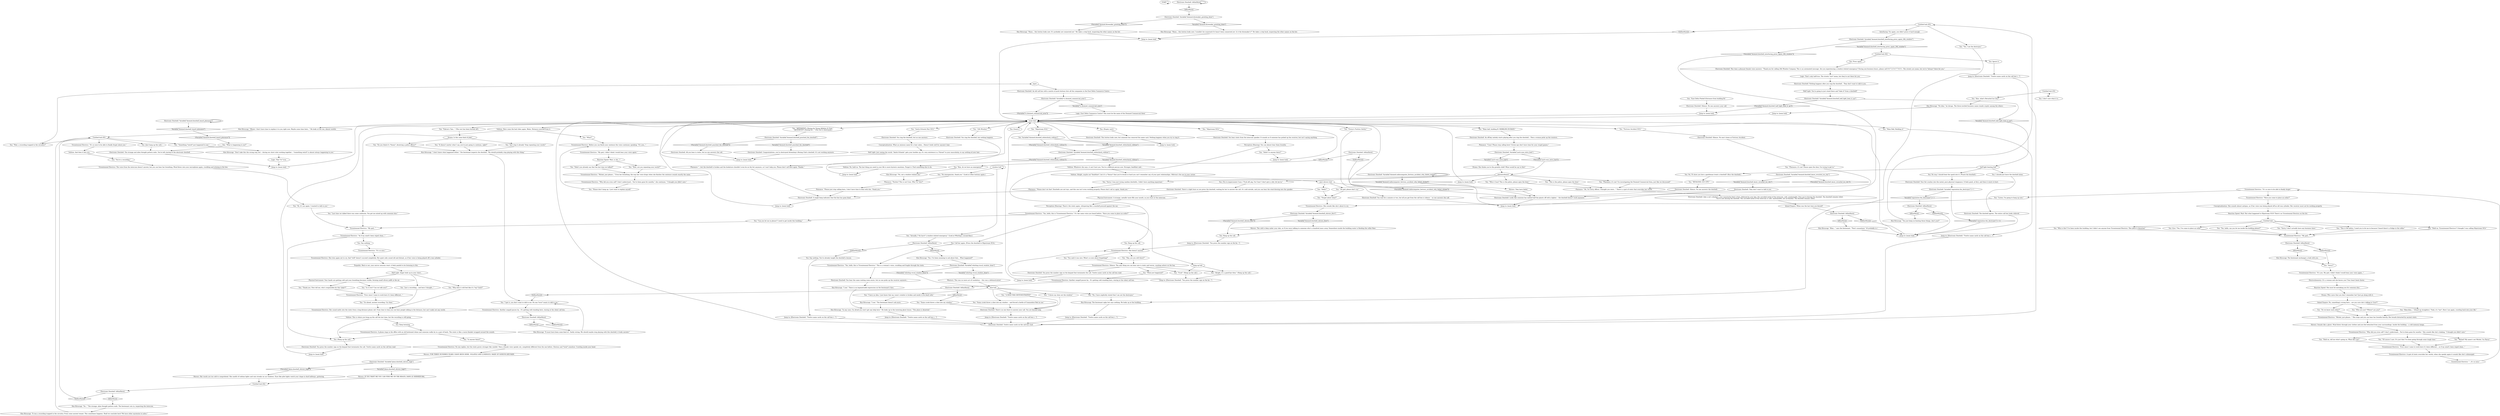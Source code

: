 # DOOMED / ELECTRONIC DOORBELL
# This is a doorbell intercom that lets you call up all the failed businesses in the Doomed Commercial Area.
# ==================================================
digraph G {
	  0 [label="START"];
	  1 [label="input"];
	  2 [label="Kim Kitsuragi: \"Mhmh. I don't have time to explain it to you right now. Maybe some time later...\" He looks at the sea, almost wistful."];
	  3 [label="You: \"Main Hall, Building A.\""];
	  4 [label="You: \"REVACHOL ICE CITY.\""];
	  5 [label="Electronic Doorbell: Like a cat's whiskers, your moustache feels it first, followed by your lips: the corroded metal of the intercom, cold, unattainable. Now you're kissing the doorbell. The doorbell remains silent.\nYou're now kissing the doorbell. The corroded metal of the intercom is cold, unattainable; not un-familiar. The doorbell remains silent."];
	  6 [label="Plaisance: \"...but the doorbell is broken and the bookstore shouldn't even be on the list anymore, so I can't help you. Please don't call here again. Thanks.\""];
	  7 [label="Interfacing: Try again, you didn't press it hard enough."];
	  8 [label="You: \"No, I have explicitly stated that I am not the destroyer.\""];
	  9 [label="You: \"Some crook threw a shoe into my window.\""];
	  10 [label="Kim Kitsuragi: \"I don't know what happened either.\" The lieutenant inspects the doorbell. \"We should probably stop playing with this thing.\""];
	  11 [label="Tricentennial Electrics: The voice from the intercom doesn't answer, but you can hear her breathing. Wind blows into your microphone again, crackling and echoing in the box."];
	  12 [label="Tricentennial Electrics: She tries again not to cry. And *still* doesn't succeed completely. Her quiet sobs sound old and distant, as if her voice is being played off a wax cylinder."];
	  13 [label="Tricentennial Electrics: \"It's so nice to be able to finally forget about you.\""];
	  14 [label="You: \"What is happening to me?\""];
	  15 [label="Electronic Doorbell: An off-key melody starts playing after you ring the doorbell... Then a woman picks up the receiver..."];
	  16 [label="Electronic Doorbell: Nothing happens after you ring the doorbell... They don't want to talk to you."];
	  17 [label="window hub"];
	  18 [label="You: \"Kim, do we have an emergency?\""];
	  19 [label="Untitled hub (03)"];
	  20 [label="Jump to: [Electronic Doorbell: \"Twelve name cards on the call box r...\"]"];
	  21 [label="Jump to: [Electronic Doorbell: \"Twelve name cards on the call box r...\"]"];
	  22 [label="Electronic Doorbell: Variable[\"doomed.doorbell_heard_plaisance\"]"];
	  23 [label="Variable[\"doomed.doorbell_heard_plaisance\"]", shape=diamond];
	  24 [label="!(Variable[\"doomed.doorbell_heard_plaisance\"])", shape=diamond];
	  25 [label="Electronic Doorbell: You hear the same waiting room music, but no one picks up the receiver anymore..."];
	  26 [label="Tricentennial Electrics: \"Have you come to place an order?\""];
	  27 [label="You: \"Forget about what?\""];
	  28 [label="Tricentennial Electrics: She doesn't answer."];
	  29 [label="Electronic Doorbell: You press the number sign on the keypad that terminates the call. Twelve name cards on the call box read:"];
	  30 [label="You: \"I get it, you don't want to talk to me. No one *ever* wants to talk to me.\""];
	  31 [label="hang up hub"];
	  32 [label="You: \"Last time we talked there was some confusion. You got me mixed up with someone else.\""];
	  33 [label="You: \"Please don't hang up. I just want to explain myself.\""];
	  34 [label="Drama: Is this some kind of joke?"];
	  35 [label="Electronic Doorbell: Looks like someone has melted half the plastic off with a lighter -- the doorbell doesn't work anymore."];
	  36 [label="Jump to: [main hub]"];
	  37 [label="Electronic Doorbell: IsKimHere()"];
	  38 [label="IsKimHere()", shape=diamond];
	  39 [label="!(IsKimHere())", shape=diamond];
	  40 [label="You: Say nothing. You've already taught the doorbell a lesson."];
	  41 [label="Electronic Doorbell: There's no one there to answer your call. You are beyond help."];
	  42 [label="Kim Kitsuragi: \"I see.\" There is an impenetrable expression on the lieutenant's face."];
	  43 [label="Jump to: [main hub]"];
	  44 [label="Tricentennial Electrics: \"Yes, hello, this is Tricentennial Electrics.\" This is a woman's voice, crackling and fragile through the static."];
	  45 [label="Electronic Doorbell: There's a light buzz as you press the doorbell, waiting for her to answer the call. It's cold outside, and you can hear the wind blowing into the speaker."];
	  46 [label="Plaisance: \"Pardon? This is not Cuno. Who *is* this?\""];
	  47 [label="Jump to: [Electronic Doorbell: \"Twelve name cards on the call box r...\"]"];
	  48 [label="Jump to: [main hub]"];
	  49 [label="You: \"Plaisance, it's me! Please open the door, I'm trying to get in.\""];
	  50 [label="Electronic Doorbell: Variable[\"doomed.radiocomputer_fortress_accident_why_failed_clicked\"]"];
	  51 [label="Variable[\"doomed.radiocomputer_fortress_accident_why_failed_clicked\"]", shape=diamond];
	  52 [label="!(Variable[\"doomed.radiocomputer_fortress_accident_why_failed_clicked\"])", shape=diamond];
	  53 [label="You: Hang up the call."];
	  54 [label="post shivers hub"];
	  55 [label="You: Call her again. (Press the doorbell to Slipstream SCA.)"];
	  56 [label="You: \"Hi, it's me again. I wanted to talk to you.\""];
	  57 [label="Physical Instrument: Your hands are getting cold and your breathing becomes visible, forming small silvery puffs in the air."];
	  58 [label="You: \"Go ahead, ancient recording. Cry then.\""];
	  59 [label="Tricentennial Electrics: \"As if my mind's been wiped clean...\""];
	  60 [label="Volition: Here come the bad vibes again. Relax. Distance yourself from it."];
	  61 [label="You: \"East Delta Pinball (Entrance from building B).\""];
	  62 [label="Inland Empire: When was the last time you kissed?"];
	  63 [label="Rhetoric: This was no mere act of vandalism -- this was a defenestration!"];
	  64 [label="Perception (Hearing): There's the static again, whispering like a seashell pressed against the ear."];
	  65 [label="Tricentennial Electrics: \"My god...\""];
	  66 [label="You: \"It doesn't matter what I say, you're just going to continue, right?\""];
	  67 [label="Tricentennial Electrics: A phone rings in the office with an old-fashioned chime and someone walks by in a pair of heels. The static is like a warm blanket wrapped around the sounds."];
	  68 [label="Logic: East Delta Commerce Centre? This must be the name of the Doomed Commercial Area!"];
	  69 [label="Untitled hub (03)"];
	  70 [label="Kim Kitsuragi: \"I see.\" The lieutenant doesn't ask more."];
	  71 [label="You: \"Emma's Fashion Atelier.\""];
	  72 [label="You: \"ARTEMITEP's Boxing for Young Athletes & Gym.\"\n\"ARTEMITEP's Boxing for...\" (The rest is destroyed.)"];
	  73 [label="Electronic Doorbell: You wait for a minute or two, but all you get from the call box is silence -- no one answers the call."];
	  74 [label="Plaisance: \"Cuno! Please stop calling here! Grown-ups don't have time for your stupid games.\""];
	  75 [label="Jump to: [main hub]"];
	  76 [label="You: Press again."];
	  77 [label="Electronic Doorbell: Variable[\"doomed.doorbell_whitecheck_volition\"]"];
	  78 [label="Variable[\"doomed.doorbell_whitecheck_volition\"]", shape=diamond];
	  79 [label="!(Variable[\"doomed.doorbell_whitecheck_volition\"])", shape=diamond];
	  80 [label="Inland Empire: No, something's wrong here... are you sure she's talking to *you*?"];
	  81 [label="Tricentennial Electrics: \"Why did you even call? I don't understand... You've been gone for months.\" She sounds like she's shaking. \"I thought you didn't care.\""];
	  82 [label="You: \"Didn't you already say that the last time we talked?\""];
	  83 [label="Electronic Doorbell: Variable[\"plaza.doorbell_shivers_high\"]"];
	  84 [label="Variable[\"plaza.doorbell_shivers_high\"]", shape=diamond];
	  85 [label="!(Variable[\"plaza.doorbell_shivers_high\"])", shape=diamond];
	  86 [label="Electronic Doorbell: Variable[\"whirling.viscal_window_done\"]"];
	  87 [label="Variable[\"whirling.viscal_window_done\"]", shape=diamond];
	  88 [label="!(Variable[\"whirling.viscal_window_done\"])", shape=diamond];
	  89 [label="You: \"I have no idea. I just know that my room's window is broken and needs to be dealt with.\""];
	  90 [label="You: \"Slipstream SCA.\""];
	  91 [label="You: \"Actually, I *do have* a window-related emergency.\" (Look at Whirling's second floor.)"];
	  92 [label="You: \"Some crook threw a shoe into my window -- and forced a bottle of Commodore Red on me.\""];
	  93 [label="Jump to: [Electronic Doorbell: \"Twelve name cards on the call box r...\"]"];
	  94 [label="You: \"Hello? Is anyone there?\""];
	  95 [label="You: \"Hello?\""];
	  96 [label="You: \"Oh god, please don't cry.\""];
	  97 [label="Kim Kitsuragi: The lieutenant exchanges a look with you."];
	  98 [label="Tricentennial Electrics: A spot of static overrides her words; when she speaks again it sounds like she's submerged:"];
	  99 [label="You: \"What just happened?\""];
	  100 [label="Tricentennial Electrics: Another seagull passes by... It's getting cold standing here, staring at the silent call box."];
	  101 [label="Electronic Doorbell: All you hear is static, but no one answers the call."];
	  102 [label="Plaisance: \"Please just stop calling here, I don't have time to deal with this. Thank you.\""];
	  103 [label="You: \"You're a recording.\""];
	  104 [label="Kim Kitsuragi: \"It must have been some kind of... faulty wiring. We should maybe stop playing with this doorbell, it looks ancient.\""];
	  105 [label="Shivers: IF YOU WANT ME YOU CAN FIND ME ON THE BEACH, DANS LE DERNIER BAL."];
	  106 [label="Electronic Doorbell: Variable[\"yard.cuno_intro_hub\"]"];
	  107 [label="Variable[\"yard.cuno_intro_hub\"]", shape=diamond];
	  108 [label="!(Variable[\"yard.cuno_intro_hub\"])", shape=diamond];
	  109 [label="You: (Try to impersonate Cuno.) \"Fuck off, pig, I'm Cuno! I don't give a shit, let me in.\""];
	  110 [label="You: Ignore it."];
	  111 [label="You: \"Yes, hello, can you let me inside the building please?\""];
	  112 [label="You: \"Sorry, I don't actually have any business here.\""];
	  113 [label="You: \"Do we know each other?\""];
	  114 [label="Shivers: The cold is deep under your skin, as if you were talking to someone who's a hundred years away. Somewhere inside the building water is flooding the cellar floor."];
	  115 [label="Tricentennial Electrics: Silence. The only thing you can hear now is static and waves, washing ashore on the bay."];
	  116 [label="Jump to: [main hub]"];
	  117 [label="Jump to: [main hub]"];
	  118 [label="You: Say nothing."];
	  119 [label="Jump to: [main hub]"];
	  120 [label="Jump to: [main hub]"];
	  121 [label="Kim Kitsuragi: \"No, not a window-related one.\""];
	  122 [label="You: I don't care what it is."];
	  123 [label="shoe hub"];
	  124 [label="Electronic Doorbell: IsKimHere()"];
	  125 [label="IsKimHere()", shape=diamond];
	  126 [label="!(IsKimHere())", shape=diamond];
	  127 [label="Electrochemistry: It's a woman and she knows you! Your heart beats faster."];
	  128 [label="You: \"Hold on, tell me what's going on. What did I do?\""];
	  129 [label="Tricentennial Electrics: \"Ever since I came to work here it's been different...\""];
	  130 [label="You: \"Fabron's Taxi...\" (The rest has been burned off.)"];
	  131 [label="Jump to: [main hub]"];
	  132 [label="Electronic Doorbell: Silence. No one answers the doorbell."];
	  133 [label="You: \"Who's Cuno? This is the police, please open the door.\""];
	  134 [label="Electronic Doorbell: Variable[\"doomed.doorbell_interfacing_press_again_24h_window\"]"];
	  135 [label="Variable[\"doomed.doorbell_interfacing_press_again_24h_window\"]", shape=diamond];
	  136 [label="!(Variable[\"doomed.doorbell_interfacing_press_again_24h_window\"])", shape=diamond];
	  137 [label="Perception (Hearing): You can almost hear them breathe."];
	  138 [label="Reaction Speed: She must be mistaking you for someone else."];
	  139 [label="You: \"Of course I care. It's just that I've been going through some tough time.\""];
	  140 [label="Tricentennial Electrics: \"My god, I didn't think I would hear your voice again.\""];
	  141 [label="Untitled hub (02)"];
	  142 [label="You: \"Something *weird* just happened to me.\""];
	  143 [label="You: \"Main hall, building B: WHIRLING-IN-RAGS.\""];
	  144 [label="You: (Empty card.)"];
	  145 [label="Electronic Doorbell: The doorbell agrees. The entire call box looks relieved."];
	  146 [label="You: \"This is the police, please open the door.\""];
	  147 [label="Kim Kitsuragi: \"No idea,\" he shrugs. The three-worded business name stands cryptic among the others:"];
	  148 [label="Untitled hub (02)"];
	  149 [label="Conceptualization: She sounds almost antique, as if her voice was being played off an old wax cylinder. Her receiver must not be working properly."];
	  150 [label="Electronic Doorbell: Variable[\"reputation.the_destroyer\"] > 1"];
	  151 [label="Variable[\"reputation.the_destroyer\"] > 1", shape=diamond];
	  152 [label="!(Variable[\"reputation.the_destroyer\"] > 1)", shape=diamond];
	  153 [label="Untitled hub (03)"];
	  154 [label="You: \"Who are you? *Where* are you?\""];
	  155 [label="You: \"Khm-khm...\" (Stand up straighter.) \"Yeah, it's *me*. Here I am again, crawling back into your life.\""];
	  156 [label="You: \"Michel? My name's not Michel. I'm Harry.\""];
	  157 [label="Electronic Doorbell: IsKimHere()"];
	  158 [label="IsKimHere()", shape=diamond];
	  159 [label="!(IsKimHere())", shape=diamond];
	  160 [label="Tricentennial Electrics: Before you can finish your sentence the voice continues speaking: \"It's you...\""];
	  161 [label="Tricentennial Electrics: \"Why did you even call? I don't understand... You've been gone for months,\" she continues. \"I thought you didn't care.\""];
	  162 [label="You: \"Just stop it already! Stop repeating your words!\""];
	  163 [label="You: \"Is it over? Can we talk now?\""];
	  164 [label="Tricentennial Electrics: \"It's so nice to be able to finally forget.\""];
	  165 [label="Kim Kitsuragi: \"So...\" The strange, alien thought pattern ends. The lieutenant cuts in, inspecting the intercom."];
	  166 [label="Electronic Doorbell: Silence. No one answers your call."];
	  167 [label="plaisanceheard"];
	  168 [label="Plaisance: \"Please don't do that! Doorbells are not toys, and this one isn't even working properly. Please don't call us again, thank you.\""];
	  169 [label="Jump to: [main hub]"];
	  170 [label="You: \"No emergencies, thank you.\" (Look at other buttons again.)"];
	  171 [label="Tricentennial Electrics: \"It's you. My god, I didn't think I would hear your voice again...\""];
	  172 [label="Drama: Who cares that you don't remember her? Just go along with it."];
	  173 [label="Volition: Alright, maybe not *healthier*, but it's a *bonus* that you've drunk so hard you can't remember any of your past relationships. Oblivion's the ace in your corner."];
	  174 [label="Half Light: Anger boils up in your chest..."];
	  175 [label="You: Keep listening."];
	  176 [label="You: \"Is anyone there?\""];
	  177 [label="Electronic Doorbell: Variable[\"tc.doomed_commercial_area\"]"];
	  178 [label="Variable[\"tc.doomed_commercial_area\"]", shape=diamond];
	  179 [label="!(Variable[\"tc.doomed_commercial_area\"])", shape=diamond];
	  180 [label="Electronic Doorbell: IsKimHere()"];
	  181 [label="IsKimHere()", shape=diamond];
	  182 [label="!(IsKimHere())", shape=diamond];
	  183 [label="Shivers: FOR THREE HUNDRED YEARS I HAVE BEEN HERE. VOLATILE AND LUMINOUS. MADE OF SODIUM AND RAIN."];
	  184 [label="Shivers: Her words are too cold to comprehend. She smells of sodium lights and rain streaks on car windows. Eyes like pilot lights watch your shape in dark hallways, guttering."];
	  185 [label="Kim Kitsuragi: \"Don't take this the wrong way, but -- during our short stint working together -- *something weird* is almost always happening to you.\""];
	  186 [label="Logic: That *is* true."];
	  187 [label="You: \"Just a recording... and here I thought...\""];
	  188 [label="Jump to: [main hub]"];
	  189 [label="Electronic Doorbell: Congratulations, you've destroyed Artemitep's Boxing Club's doorbell. It's not working anymore."];
	  190 [label="Electronic Doorbell: A single beep indicates that the line has gone dead."];
	  191 [label="Kim Kitsuragi: \"Hmm... this button looks new. It's probably not connected yet.\" He takes a step back, inspecting the other names on the list."];
	  192 [label="Electronic Doorbell: This time a pleasant female voice answers: \"Thank you for calling 24h Window Company. This is an automated message. Are you experiencing a window-related emergency? During non-business-hours, please call 0-0-7-2-5-4-7-7-6-5-1. The streets are mean, but we're *always* there for you.\""];
	  193 [label="Untitled hub"];
	  194 [label="You: \"This is the police, I need you to let me in because I heard there's a fridge in the cellar.\""];
	  195 [label="Tricentennial Electrics: \"...It's so nice.\""];
	  196 [label="You: \"What?\""];
	  197 [label="Electronic Doorbell: IsKimHere()"];
	  198 [label="IsKimHere()", shape=diamond];
	  199 [label="!(IsKimHere())", shape=diamond];
	  200 [label="Reaction Speed: Wait, is she...?"];
	  201 [label="Jump to: [main hub]"];
	  202 [label="Electronic Doorbell: Variable[\"doomed.doorbell_half_light_beat_it_up\"]"];
	  203 [label="Variable[\"doomed.doorbell_half_light_beat_it_up\"]", shape=diamond];
	  204 [label="!(Variable[\"doomed.doorbell_half_light_beat_it_up\"])", shape=diamond];
	  205 [label="half light beating hub"];
	  206 [label="Electronic Doorbell: Variable[\"doomed.doorbell_punched_the_doorbell\"]"];
	  207 [label="Variable[\"doomed.doorbell_punched_the_doorbell\"]", shape=diamond];
	  208 [label="!(Variable[\"doomed.doorbell_punched_the_doorbell\"])", shape=diamond];
	  209 [label="Electronic Doorbell: IsKimHere()"];
	  210 [label="IsKimHere()", shape=diamond];
	  211 [label="!(IsKimHere())", shape=diamond];
	  212 [label="Half Light: Just seeing the words \"Andro-Orlando\" gets your hackles up. It's very existence is a *threat* to your masculinity, to say nothing of your hair."];
	  213 [label="Reaction Speed: Wait! But what happened to Slipstream SCA? There's no Tricentennial Electrics on the list."];
	  214 [label="You: \"A SHOE WAS DEFENESTRATED!\""];
	  215 [label="You: \"Listen, I'm going to hang up now.\""];
	  216 [label="Electronic Doorbell: Variable[\"doomed.doorbell_shivers_first\"]"];
	  217 [label="Variable[\"doomed.doorbell_shivers_first\"]", shape=diamond];
	  218 [label="!(Variable[\"doomed.doorbell_shivers_first\"])", shape=diamond];
	  219 [label="Tricentennial Electrics: \"Yes, hello, this is Tricentennial Electrics.\" It's the same voice you heard before. \"Have you come to place an order?\""];
	  220 [label="Physical Instrument: A strange, metallic taste fills your mouth, as you stare at the intercom."];
	  221 [label="You: (Hang up the call.)"];
	  222 [label="Volition: This is where you hung up the call the last time, but the recording is still going."];
	  223 [label="Tricentennial Electrics: No one replies, but the static grows stronger like rainfall. Then a female voice speaks out, completely different from the one before. Glorious and *total* somehow. Crawling inside your head."];
	  224 [label="You: [Leave.]"];
	  225 [label="Electronic Doorbell: You ring the doorbell, but nothing happens."];
	  226 [label="You: \"Andro-Orlando Hair SCA.\""];
	  227 [label="Electronic Doorbell: Your fist crashes into the metal, pure physical vengeance. It feels good, at first, and then it starts to hurt."];
	  228 [label="Kim Kitsuragi: \"You just keep on beating those things, don't you?\""];
	  229 [label="Jump to: [Electronic Doorbell: \"Twelve name cards on the call box r...\"]"];
	  230 [label="Shivers: They have failed."];
	  231 [label="You: \"Yes, I am the destroyer.\""];
	  232 [label="You: \"Hold on, Tricentennial Electrics? I thought I was calling Slipstream SCA.\""];
	  233 [label="You: \"Slipstream SCA.\""];
	  234 [label="You: Variable[\"doomed.doorbell_whitecheck_volition\"]"];
	  235 [label="Variable[\"doomed.doorbell_whitecheck_volition\"]", shape=diamond];
	  236 [label="!(Variable[\"doomed.doorbell_whitecheck_volition\"])", shape=diamond];
	  237 [label="Shivers: Sounds like a ghost. Wind blows through your clothes and you feel detached from your surroundings. Inside the building -- a cold memory hangs."];
	  238 [label="Tricentennial Electrics: She sounds like she's about to cry."];
	  239 [label="You: \"Alright, it's a good-bye then.\" (Hang up the call.)"];
	  240 [label="Jump to: [Electronic Doorbell: \"You press the number sign on the ke...\"]"];
	  241 [label="You: \"Thank you. Now tell me, who's responsible for this *joke*?\""];
	  242 [label="Tricentennial Electrics: Her sound melts into the static from a long-distance phone call. From time to time you can hear people talking in the distance, but can't make out any words."];
	  243 [label="Tricentennial Electrics: \"It's so nice.\""];
	  244 [label="Tricentennial Electrics: Another seagull passes by... It's getting cold standing here, staring at the silent call box."];
	  245 [label="You: (Just hang up the call.)"];
	  246 [label="Kim Kitsuragi: \"Hmm... this button looks new. I wouldn't be surprised if it hasn't been connected yet. Is it the dicemaker's?\" He takes a step back, inspecting the other names on the list."];
	  247 [label="Volition: And then it hits you."];
	  248 [label="Electronic Doorbell: An old call box with a matrix of push buttons lists all the companies in the East Delta Commerce Centre."];
	  249 [label="You: \"24h Window.\""];
	  250 [label="Electronic Doorbell: This button looks new, but someone has removed the name card. Nothing happens when you try to ring it."];
	  251 [label="Electronic Doorbell: You ring the doorbell, but no one answers."];
	  252 [label="Jump to: [main hub]"];
	  253 [label="Conceptualization: What an ominous name for a hair salon... Doesn't bode well for anyone's hair."];
	  254 [label="Kim Kitsuragi: \"In any case, I'm afraid you won't get any help here.\" He looks up to the towering ghost house. \"This place is deserted.\""];
	  255 [label="Jump to: [Electronic Doorbell: \"Twelve name cards on the call box r...\"]"];
	  256 [label="Electronic Doorbell: They don't want to talk to you."];
	  257 [label="Electronic Doorbell: You hear static from the intercom speaker. It sounds as if someone has picked up the receiver, but isn't saying anything."];
	  258 [label="You: \"Who is this? I've been inside this building, but I didn't see anyone from Tricentennial Electrics. This place is deserted.\""];
	  259 [label="Tricentennial Electrics: \"Michel, just please...\" She stops and you can hear her breathe heavily. Her breath distorted by ancient static."];
	  260 [label="You: \"You said it was nice. What's so nice about forgetting?\""];
	  261 [label="You: \"Fuck!\" (Hang up the call.)"];
	  262 [label="Empathy: Real or not, your mirror neurons react: it feels painful to be listening to this."];
	  263 [label="Kim Kitsuragi: \"It was a recording trapped in the circuitry. From some ancient tenant. This sometimes happens. Shall we conclude here? We have other mysteries to solve.\""];
	  264 [label="You: \"Wait, a recording trapped in the circuitry?\""];
	  265 [label="main hub"];
	  266 [label="You: No, I'll show you how a gentleman treats a doorbell! (Kiss the doorbell.)"];
	  267 [label="Kim Kitsuragi: \"Khm...\" says the lieutenant. \"That's unsanitary.\" (It probably is.)"];
	  268 [label="Kim Kitsuragi: The lieutenant sighs but says nothing. He looks up at the building."];
	  269 [label="Jump to: [main hub]"];
	  270 [label="You: \"I threw my shoe out the window.\""];
	  271 [label="Electronic Doorbell: Variable[\"doomed.doorbell_know_revachol_ice_city\"]"];
	  272 [label="Variable[\"doomed.doorbell_know_revachol_ice_city\"]", shape=diamond];
	  273 [label="!(Variable[\"doomed.doorbell_know_revachol_ice_city\"])", shape=diamond];
	  274 [label="You: \"Sorry, I was just trying random doorbells, I didn't have anything important.\""];
	  275 [label="Electronic Doorbell: The strange and alien thought pattern ends. You're left staring at the electronic doorbell."];
	  276 [label="Electronic Doorbell: Variable[\"doomed.dicemaker_greeting_done\"]"];
	  277 [label="Variable[\"doomed.dicemaker_greeting_done\"]", shape=diamond];
	  278 [label="!(Variable[\"doomed.dicemaker_greeting_done\"])", shape=diamond];
	  279 [label="You: \"Fortress Accident SCA.\""];
	  280 [label="Electronic Doorbell: Silence. No one's home at Fortress Accident."];
	  281 [label="Drama: She thinks you're the gremlin child! What would he say to this?"];
	  282 [label="You: No way. I should beat the spark into it. (Punch the doorbell.)"];
	  283 [label="You: I should just leave the doorbell alone."];
	  284 [label="Electronic Doorbell: IsKimHere()"];
	  285 [label="IsKimHere()", shape=diamond];
	  286 [label="!(IsKimHere())", shape=diamond];
	  287 [label="Electronic Doorbell: IsKimHere()"];
	  288 [label="IsKimHere()", shape=diamond];
	  289 [label="!(IsKimHere())", shape=diamond];
	  290 [label="Plaisance: \"Oh, I'm sorry, officer, I thought you were...\" There's a spot of static that overrides her words."];
	  291 [label="Electronic Doorbell: Twelve name cards on the call box read:"];
	  292 [label="You: \"Kim, what's Revachol Ice City?\""];
	  293 [label="Logic: That's only half-true. The streets *are* mean, but they're not there for you."];
	  294 [label="Volition: No, hold on. The last thing you need in your life is more hysteric emotions. Forget it. Find something else to do."];
	  295 [label="You: (Lie.) \"Yes, I've come to place an order.\""];
	  296 [label="Tricentennial Electrics: \"Ever since I came to work here it's been different... as if my mind's been wiped clean...\""];
	  297 [label="Jump to: [Electronic Doorbell: \"You press the number sign on the ke...\"]"];
	  298 [label="You: \"Wait, are you repeating your words?\""];
	  299 [label="You: \"Do you think it's *funny*, deceiving a police officer?\""];
	  300 [label="You: \"Why does it still feel like it's *my* fault?\""];
	  301 [label="Half Light: You're going to just stand there and *take it* from a doorbell?"];
	  302 [label="Kim Kitsuragi: \"Yes, I've been meaning to ask about that... What happened?\""];
	  303 [label="You: Hang up the call."];
	  304 [label="Tricentennial Electrics: \"My god...\""];
	  305 [label="You: \"Sorry?\""];
	  306 [label="You: \"Hey, are you still there?\""];
	  307 [label="You: \"Plaisance, it's me! I'm investigating the Doomed Commercial Area, just like we discussed!\""];
	  308 [label="Electronic Doorbell: IsKimHere()"];
	  309 [label="IsKimHere()", shape=diamond];
	  310 [label="!(IsKimHere())", shape=diamond];
	  311 [label="Volition: Whatever she says, it can't hurt you. You're a different person now. Stronger, healthier and..."];
	  312 [label="You: \"Can you let me in please? I need to get inside this building.\""];
	  313 [label="Tricentennial Electrics: \"Michel, just please...\" Even her breathing, the way her voice drops when she finishes the sentence sounds exactly the same."];
	  314 [label="Electronic Doorbell: You press the number sign on the keypad that terminates the call. Twelve name cards on the call box read:"];
	  0 -> 0
	  1 -> 248
	  2 -> 69
	  3 -> 21
	  4 -> 132
	  5 -> 62
	  6 -> 190
	  7 -> 134
	  8 -> 268
	  9 -> 41
	  10 -> 30
	  11 -> 56
	  12 -> 262
	  13 -> 247
	  14 -> 275
	  15 -> 74
	  16 -> 301
	  17 -> 17
	  17 -> 170
	  17 -> 91
	  18 -> 121
	  19 -> 122
	  19 -> 292
	  20 -> 291
	  21 -> 291
	  22 -> 22
	  22 -> 23
	  23 -> 24
	  24 -> 14
	  25 -> 42
	  26 -> 149
	  27 -> 238
	  28 -> 306
	  28 -> 260
	  29 -> 116
	  30 -> 244
	  31 -> 261
	  31 -> 239
	  32 -> 65
	  33 -> 160
	  34 -> 162
	  34 -> 299
	  34 -> 66
	  35 -> 131
	  36 -> 265
	  37 -> 37
	  37 -> 38
	  38 -> 276
	  39 -> 252
	  40 -> 255
	  41 -> 93
	  42 -> 254
	  43 -> 265
	  44 -> 25
	  45 -> 220
	  46 -> 102
	  47 -> 291
	  48 -> 265
	  49 -> 290
	  50 -> 50
	  50 -> 51
	  51 -> 230
	  52 -> 35
	  53 -> 240
	  54 -> 96
	  54 -> 52
	  54 -> 95
	  55 -> 44
	  56 -> 65
	  57 -> 241
	  57 -> 163
	  58 -> 242
	  59 -> 221
	  59 -> 118
	  60 -> 32
	  60 -> 196
	  61 -> 166
	  62 -> 284
	  63 -> 123
	  64 -> 219
	  65 -> 59
	  66 -> 10
	  67 -> 176
	  67 -> 221
	  68 -> 265
	  69 -> 264
	  69 -> 245
	  69 -> 13
	  69 -> 142
	  70 -> 254
	  71 -> 73
	  72 -> 206
	  73 -> 131
	  74 -> 106
	  75 -> 265
	  76 -> 192
	  77 -> 78
	  77 -> 79
	  78 -> 311
	  79 -> 294
	  80 -> 113
	  80 -> 154
	  80 -> 155
	  81 -> 128
	  81 -> 139
	  81 -> 156
	  82 -> 313
	  83 -> 84
	  83 -> 85
	  84 -> 105
	  85 -> 184
	  86 -> 88
	  86 -> 87
	  87 -> 63
	  88 -> 123
	  89 -> 70
	  90 -> 257
	  91 -> 124
	  92 -> 41
	  93 -> 291
	  94 -> 43
	  95 -> 27
	  96 -> 27
	  97 -> 305
	  98 -> 195
	  99 -> 100
	  100 -> 308
	  101 -> 201
	  102 -> 190
	  103 -> 11
	  104 -> 30
	  105 -> 141
	  106 -> 107
	  106 -> 108
	  107 -> 281
	  108 -> 167
	  109 -> 45
	  110 -> 229
	  111 -> 304
	  112 -> 304
	  113 -> 259
	  114 -> 53
	  115 -> 261
	  115 -> 99
	  115 -> 29
	  115 -> 239
	  116 -> 265
	  117 -> 265
	  118 -> 243
	  119 -> 265
	  120 -> 265
	  121 -> 46
	  122 -> 19
	  123 -> 8
	  123 -> 270
	  123 -> 214
	  123 -> 89
	  123 -> 92
	  124 -> 125
	  124 -> 126
	  125 -> 302
	  126 -> 40
	  127 -> 138
	  128 -> 296
	  129 -> 58
	  130 -> 34
	  131 -> 265
	  132 -> 35
	  133 -> 290
	  134 -> 136
	  134 -> 135
	  135 -> 148
	  136 -> 131
	  137 -> 94
	  137 -> 303
	  138 -> 172
	  139 -> 296
	  140 -> 200
	  141 -> 197
	  142 -> 185
	  143 -> 15
	  144 -> 250
	  145 -> 120
	  146 -> 290
	  147 -> 75
	  148 -> 76
	  148 -> 110
	  149 -> 213
	  150 -> 152
	  150 -> 151
	  151 -> 287
	  152 -> 120
	  153 -> 7
	  153 -> 39
	  153 -> 231
	  154 -> 259
	  155 -> 259
	  156 -> 296
	  157 -> 158
	  157 -> 159
	  158 -> 97
	  159 -> 305
	  160 -> 140
	  161 -> 33
	  162 -> 10
	  163 -> 129
	  164 -> 26
	  164 -> 215
	  165 -> 263
	  166 -> 188
	  167 -> 133
	  167 -> 109
	  167 -> 48
	  167 -> 146
	  167 -> 307
	  167 -> 274
	  168 -> 190
	  169 -> 265
	  170 -> 46
	  171 -> 127
	  172 -> 80
	  173 -> 54
	  174 -> 57
	  174 -> 187
	  174 -> 300
	  175 -> 67
	  176 -> 223
	  177 -> 178
	  177 -> 179
	  178 -> 68
	  179 -> 265
	  180 -> 181
	  180 -> 182
	  181 -> 104
	  183 -> 83
	  184 -> 141
	  185 -> 186
	  186 -> 119
	  187 -> 242
	  188 -> 265
	  189 -> 201
	  190 -> 169
	  191 -> 252
	  192 -> 293
	  193 -> 194
	  193 -> 258
	  193 -> 295
	  193 -> 232
	  193 -> 111
	  193 -> 112
	  194 -> 304
	  195 -> 164
	  196 -> 160
	  197 -> 198
	  197 -> 199
	  198 -> 165
	  199 -> 69
	  200 -> 298
	  200 -> 82
	  201 -> 265
	  202 -> 203
	  202 -> 204
	  203 -> 205
	  204 -> 188
	  205 -> 283
	  205 -> 282
	  205 -> 266
	  206 -> 208
	  206 -> 207
	  207 -> 189
	  208 -> 101
	  209 -> 210
	  209 -> 211
	  210 -> 18
	  211 -> 35
	  212 -> 201
	  213 -> 193
	  214 -> 41
	  215 -> 238
	  216 -> 217
	  216 -> 218
	  217 -> 114
	  218 -> 53
	  219 -> 312
	  219 -> 31
	  219 -> 55
	  220 -> 64
	  221 -> 314
	  222 -> 221
	  222 -> 175
	  223 -> 183
	  225 -> 6
	  226 -> 251
	  227 -> 150
	  228 -> 153
	  229 -> 291
	  230 -> 35
	  231 -> 268
	  232 -> 304
	  233 -> 234
	  234 -> 235
	  234 -> 236
	  235 -> 77
	  236 -> 77
	  237 -> 81
	  238 -> 216
	  239 -> 297
	  240 -> 28
	  241 -> 129
	  242 -> 222
	  243 -> 12
	  244 -> 180
	  245 -> 275
	  246 -> 252
	  247 -> 103
	  248 -> 177
	  249 -> 225
	  250 -> 36
	  251 -> 253
	  252 -> 265
	  253 -> 212
	  254 -> 20
	  255 -> 291
	  256 -> 35
	  257 -> 137
	  258 -> 304
	  259 -> 237
	  260 -> 115
	  261 -> 297
	  262 -> 174
	  263 -> 69
	  264 -> 1
	  265 -> 224
	  265 -> 2
	  265 -> 226
	  265 -> 130
	  265 -> 3
	  265 -> 71
	  265 -> 72
	  265 -> 233
	  265 -> 143
	  265 -> 144
	  265 -> 279
	  265 -> 249
	  265 -> 90
	  265 -> 60
	  266 -> 4
	  267 -> 120
	  268 -> 47
	  269 -> 265
	  270 -> 41
	  271 -> 272
	  271 -> 273
	  272 -> 256
	  274 -> 168
	  275 -> 119
	  276 -> 277
	  276 -> 278
	  277 -> 246
	  278 -> 191
	  279 -> 280
	  280 -> 49
	  281 -> 167
	  282 -> 227
	  283 -> 145
	  284 -> 285
	  284 -> 286
	  285 -> 267
	  286 -> 120
	  287 -> 288
	  287 -> 289
	  288 -> 228
	  289 -> 120
	  290 -> 5
	  291 -> 265
	  292 -> 147
	  293 -> 16
	  294 -> 269
	  295 -> 304
	  296 -> 98
	  297 -> 28
	  298 -> 313
	  299 -> 10
	  300 -> 242
	  301 -> 202
	  302 -> 86
	  303 -> 28
	  304 -> 157
	  305 -> 171
	  306 -> 115
	  307 -> 290
	  308 -> 309
	  308 -> 310
	  309 -> 9
	  310 -> 30
	  311 -> 173
	  312 -> 65
	  313 -> 161
	  314 -> 117
}

